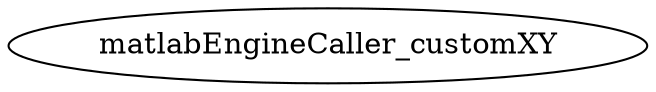 /* Created by mdot for Matlab */
digraph m2html {

  matlabEngineCaller_customXY [URL="matlabEngineCaller_customXY.html"];
}